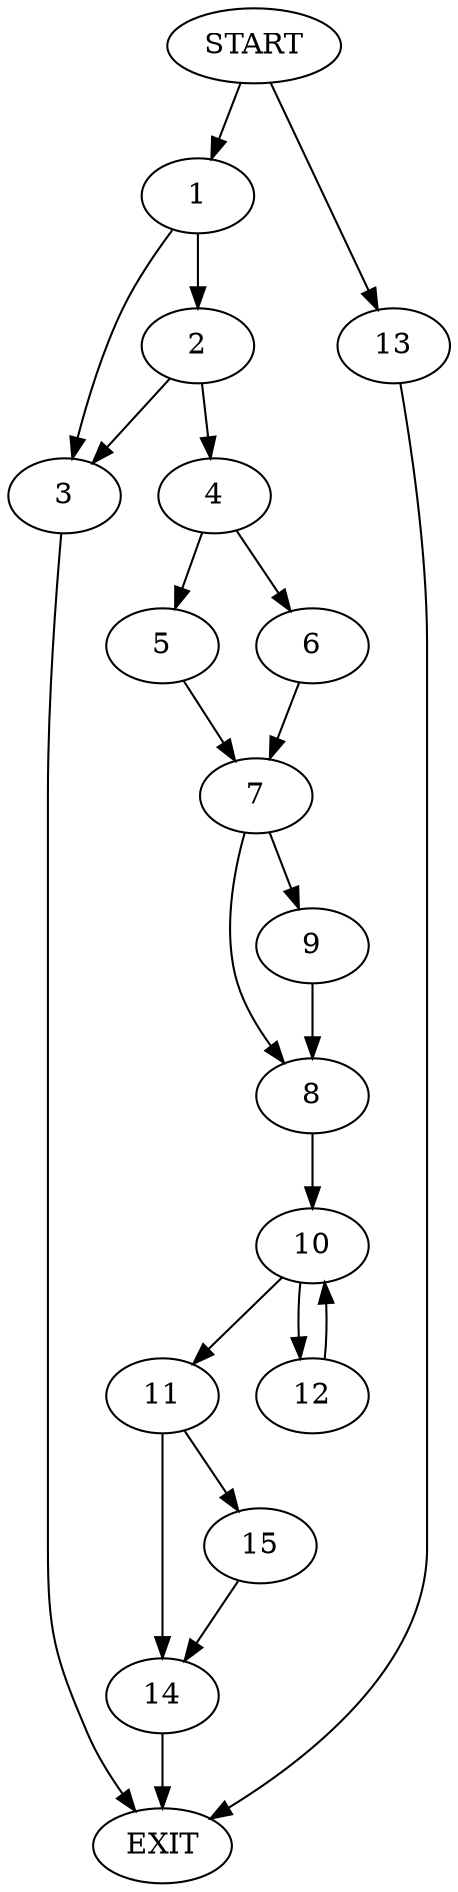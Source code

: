 digraph {
0 [label="START"]
16 [label="EXIT"]
0 -> 1
1 -> 2
1 -> 3
3 -> 16
2 -> 4
2 -> 3
4 -> 5
4 -> 6
6 -> 7
5 -> 7
7 -> 8
7 -> 9
8 -> 10
9 -> 8
10 -> 11
10 -> 12
0 -> 13
13 -> 16
11 -> 14
11 -> 15
12 -> 10
14 -> 16
15 -> 14
}
